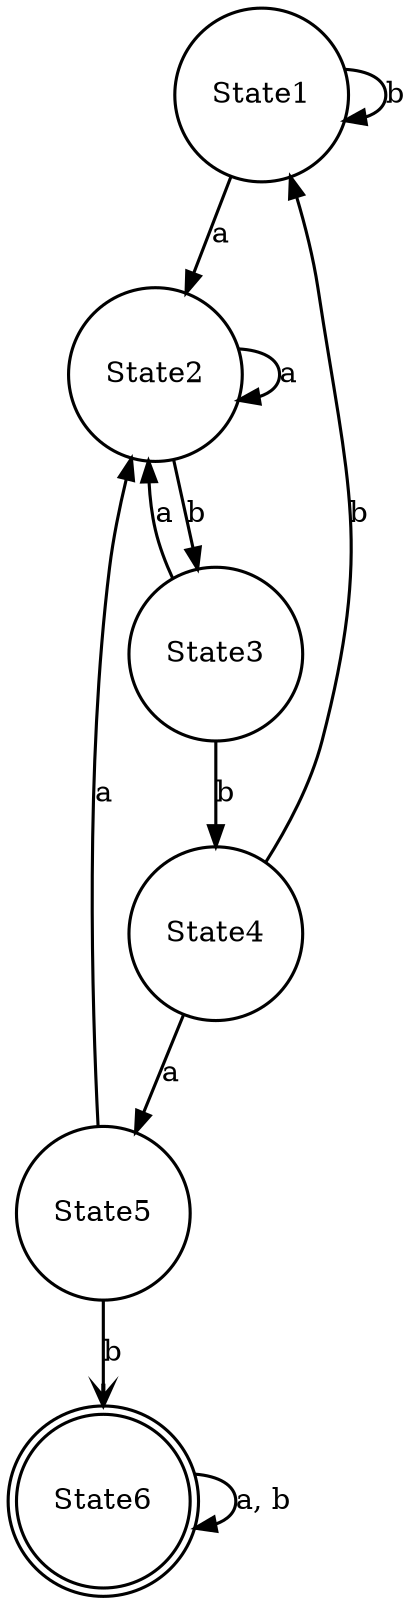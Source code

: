 digraph "MyGraph" { 
	"State1"[shape=circle,label="State1",fillcolor="#FFFFFF",fontcolor="#000000",style=solid,width=0.50,height=0.50,penwidth=1.50]; 
	"State2"[shape=circle,label="State2",fillcolor="#FFFFFF",fontcolor="#000000",style=solid,width=0.50,height=0.50,penwidth=1.50]; 
	"State3"[shape=circle,label="State3",fillcolor="#FFFFFF",fontcolor="#000000",style=solid,width=0.50,height=0.50,penwidth=1.50]; 
	"State4"[shape=circle,label="State4",fillcolor="#FFFFFF",fontcolor="#000000",style=solid,width=0.50,height=0.50,penwidth=1.50]; 
	"State5"[shape=circle,label="State5",fillcolor="#FFFFFF",fontcolor="#000000",style=solid,width=0.50,height=0.50,penwidth=1.50]; 
	"last_State"[shape=doublecircle,label="State6",fillcolor="#FFFFFF",fontcolor="#000000",style=solid,width=0.50,height=0.50,penwidth=1.50]; 
	"State1" -> "State2"[arrowtail=crow,arrowhead=normal,color="#000000",fontcolor="#000000",label="a",style=solid,penwidth=1.50]; 
	"State2" -> "State3"[arrowtail=crow,arrowhead=normal,color="#000000",fontcolor="#000000",label="b",style=solid,penwidth=1.50]; 
	"State3" -> "State4"[arrowtail=crow,arrowhead=normal,color="#000000",fontcolor="#000000",label="b",style=solid,penwidth=1.50]; 
	"State4" -> "State5"[arrowtail=crow,arrowhead=normal,color="#000000",fontcolor="#000000",label="a",style=solid,penwidth=1.50]; 
	"State5" -> "last_State"[arrowhead=vee,arrowtail=tee,color="#000000",fontcolor="#000000",label="b",style=solid,penwidth=1.50]; 
	"State1" -> "State1"[arrowhead=normal,color="#000000",fontcolor="#000000",label="b",style=solid,penwidth=1.50]; 
	"State2" -> "State2"[arrowhead=normal,color="#000000",fontcolor="#000000",label="a",style=solid,penwidth=1.50]; 
	"State3" -> "State2"[arrowhead=normal,color="#000000",fontcolor="#000000",label="a",style=solid,penwidth=1.50]; 
	"State4" -> "State1"[arrowhead=normal,color="#000000",fontcolor="#000000",label="b",style=solid,penwidth=1.50]; 
	"State5" -> "State2"[arrowhead=normal,color="#000000",fontcolor="#000000",label="a",style=solid,penwidth=1.50]; 
	"last_State" -> "last_State"[arrowhead=normal,color="#000000",fontcolor="#000000",label="a, b",style=solid,penwidth=1.50]; 
}